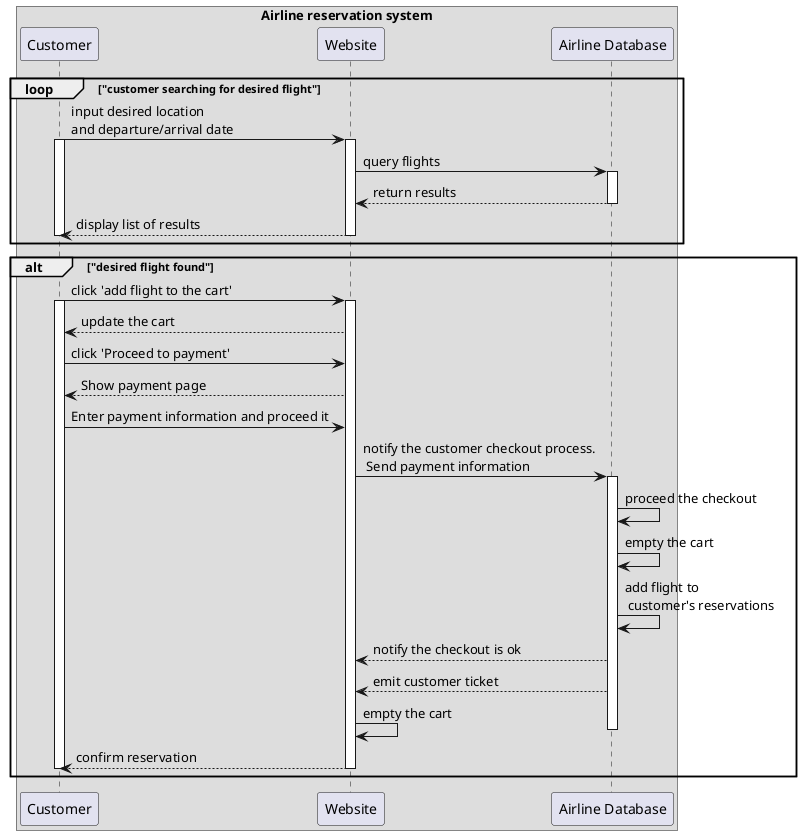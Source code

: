 ' Create a UML sequence diagram that will show your clients how the system’s classes will interact when customers are buying their flight tickets on the booking website.

' The system should allow the customer to search available flights from the database by inputting their desired location and departure/arrival date.
' The website will search the database and return the available flights to display.
' Once the customer has chosen the flight, they will add the flight to their cart and checkout.
' They will also then input their payment information and once everything is complete, the website should confirm the flight, empty cart and lastly display a confirmation of the ticket for the flight.

@startuml "Airline reservation system"

box "Airline reservation system"
participant "Customer" as customer
participant "Website" as website
participant "Airline Database" as db


loop "customer searching for desired flight"
    customer -> website : input desired location \nand departure/arrival date
    activate customer
    activate website
    website -> db: query flights
    activate db
    website <[dashed]- db: return results
    deactivate db
    customer <[dashed]- website : display list of results
    deactivate customer
    deactivate website
end

alt "desired flight found"
    customer -> website: click 'add flight to the cart'
    activate customer
    activate website
    customer <[dashed]- website: update the cart
    customer -> website: click 'Proceed to payment'
    customer <[dashed]- website: Show payment page
    customer -> website: Enter payment information and proceed it
    website -> db: notify the customer checkout process.\n Send payment information
    activate db
    db -> db: proceed the checkout
    db -> db: empty the cart
    db -> db: add flight to\n customer's reservations
    website <[dashed]- db: notify the checkout is ok
    website <[dashed]- db: emit customer ticket
    website -> website: empty the cart
    deactivate db
    customer <[dashed]- website: confirm reservation
    deactivate customer
    deactivate website
end

@enduml